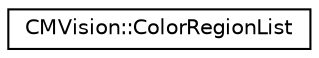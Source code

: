 digraph "Graphical Class Hierarchy"
{
 // INTERACTIVE_SVG=YES
  edge [fontname="Helvetica",fontsize="10",labelfontname="Helvetica",labelfontsize="10"];
  node [fontname="Helvetica",fontsize="10",shape=record];
  rankdir="LR";
  Node1 [label="CMVision::ColorRegionList",height=0.2,width=0.4,color="black", fillcolor="white", style="filled",URL="$d7/d03/class_c_m_vision_1_1_color_region_list.html"];
}
